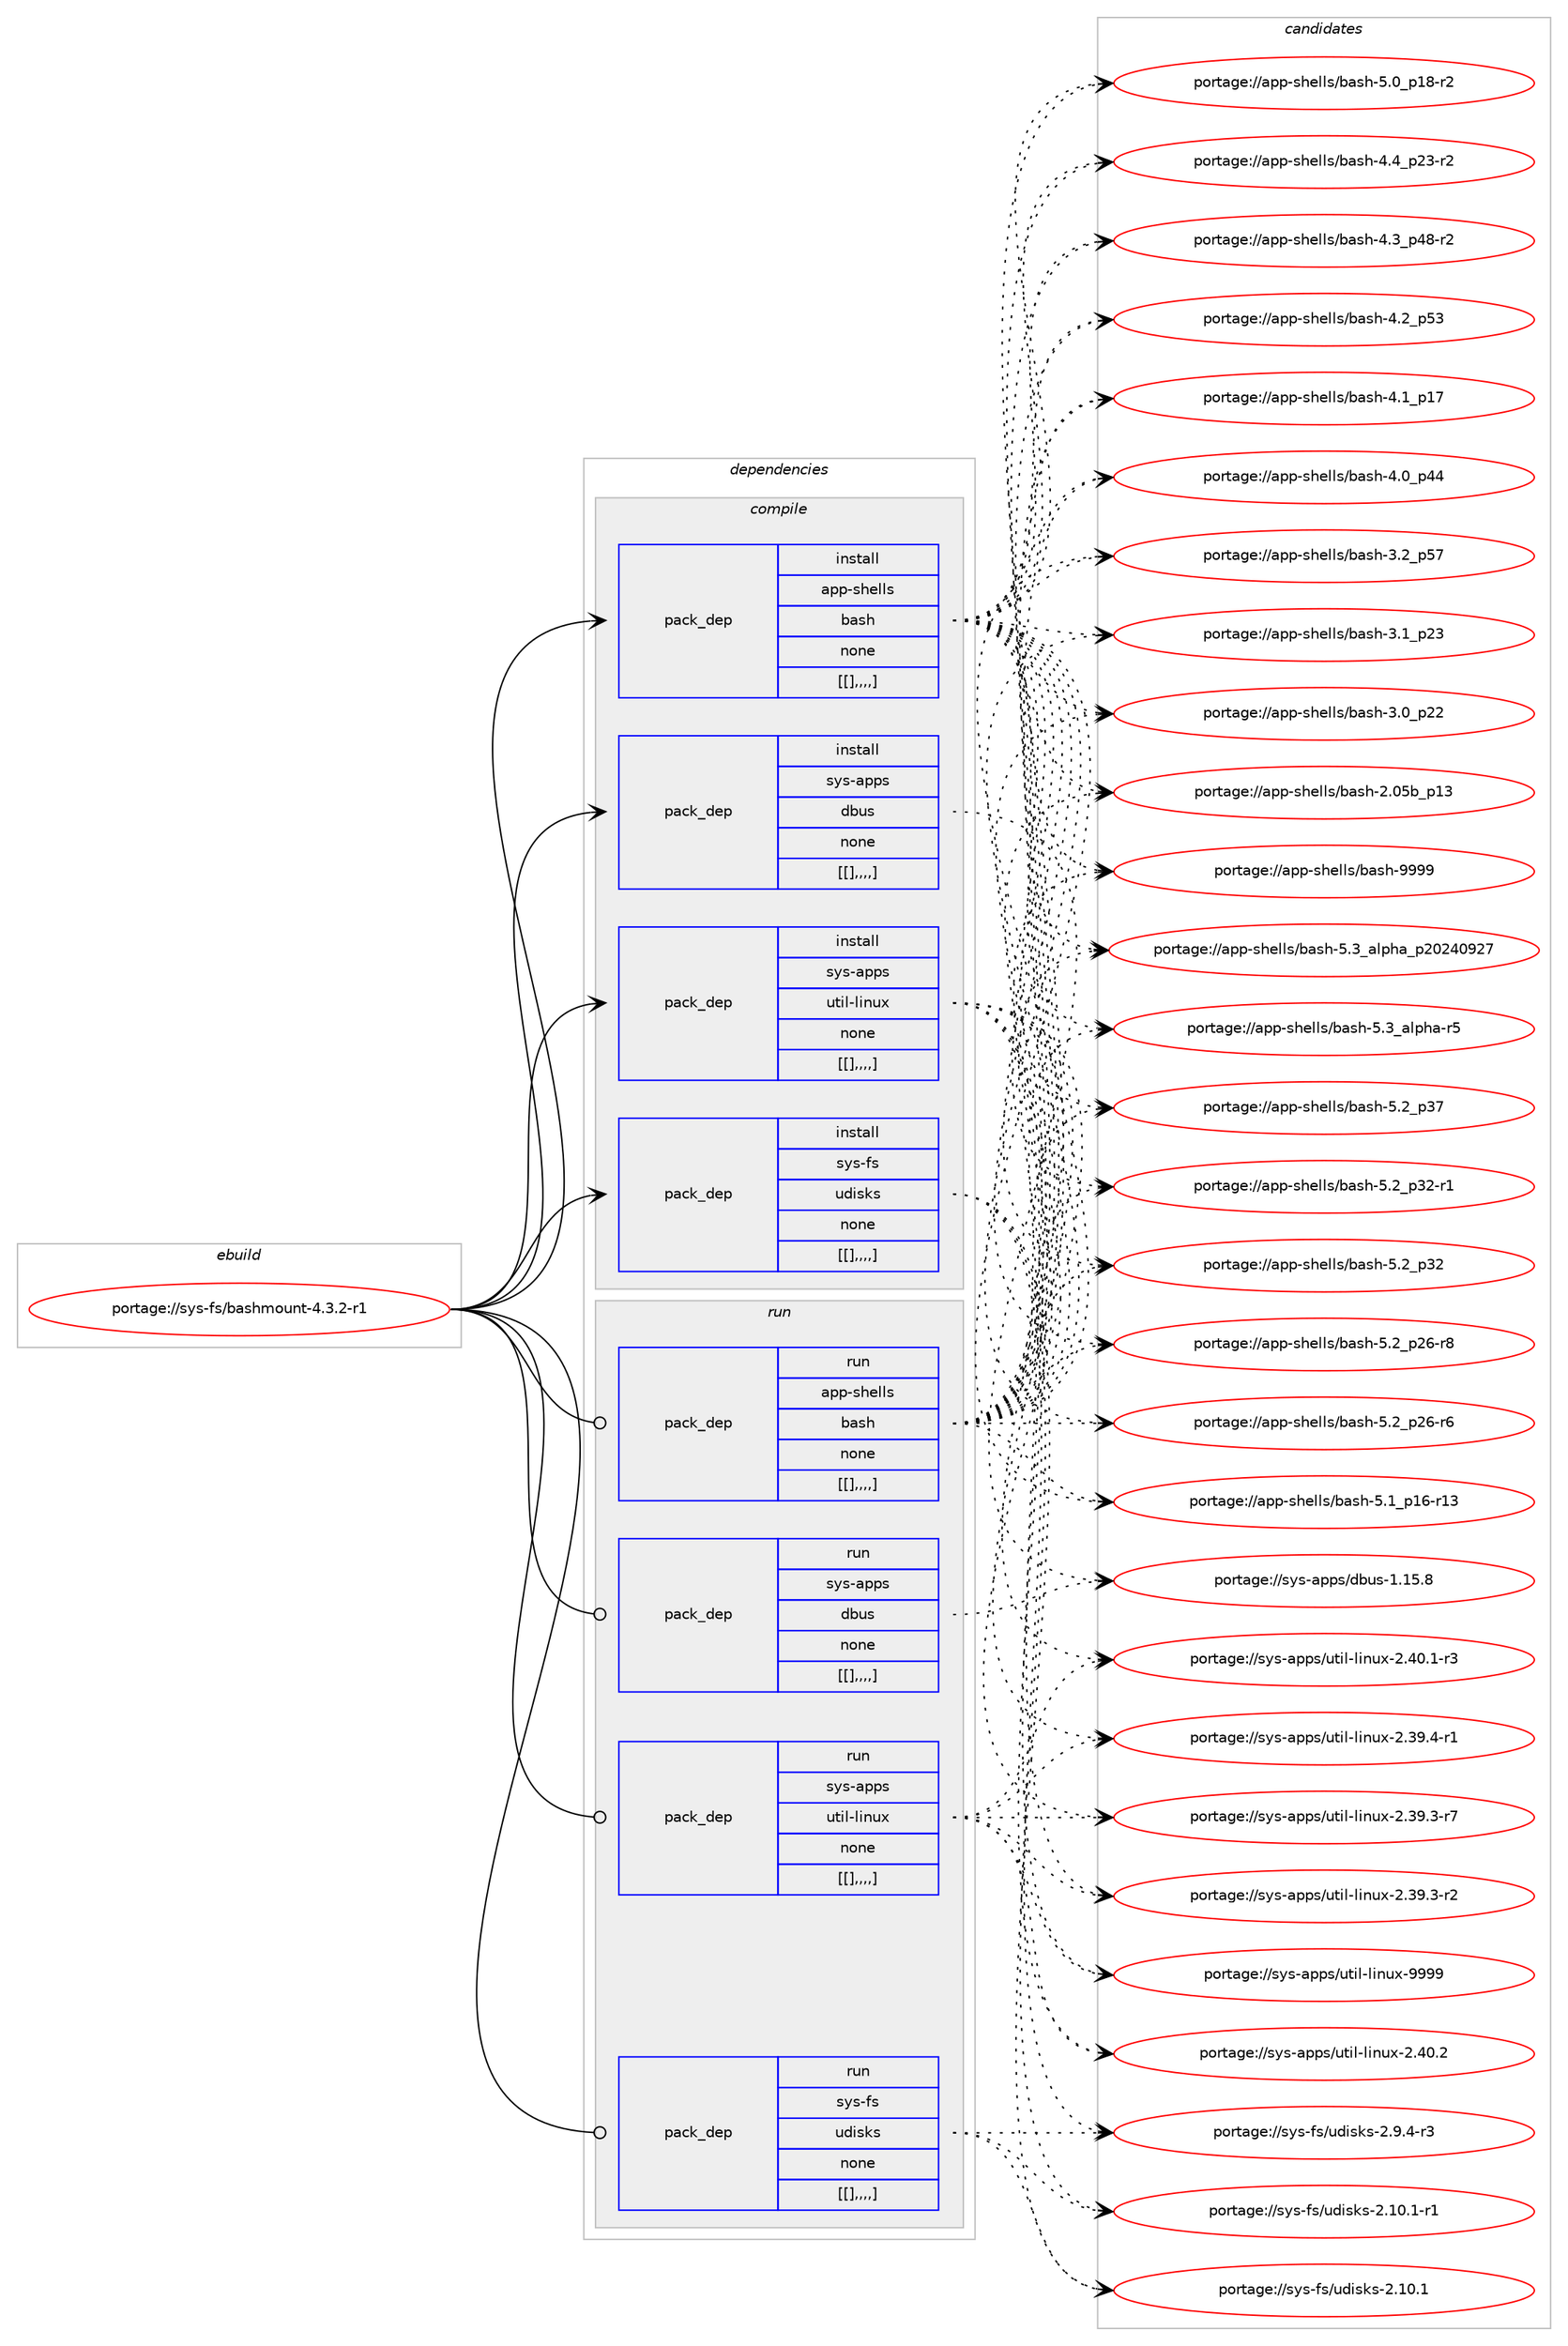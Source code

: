 digraph prolog {

# *************
# Graph options
# *************

newrank=true;
concentrate=true;
compound=true;
graph [rankdir=LR,fontname=Helvetica,fontsize=10,ranksep=1.5];#, ranksep=2.5, nodesep=0.2];
edge  [arrowhead=vee];
node  [fontname=Helvetica,fontsize=10];

# **********
# The ebuild
# **********

subgraph cluster_leftcol {
color=gray;
label=<<i>ebuild</i>>;
id [label="portage://sys-fs/bashmount-4.3.2-r1", color=red, width=4, href="../sys-fs/bashmount-4.3.2-r1.svg"];
}

# ****************
# The dependencies
# ****************

subgraph cluster_midcol {
color=gray;
label=<<i>dependencies</i>>;
subgraph cluster_compile {
fillcolor="#eeeeee";
style=filled;
label=<<i>compile</i>>;
subgraph pack6355 {
dependency9891 [label=<<TABLE BORDER="0" CELLBORDER="1" CELLSPACING="0" CELLPADDING="4" WIDTH="220"><TR><TD ROWSPAN="6" CELLPADDING="30">pack_dep</TD></TR><TR><TD WIDTH="110">install</TD></TR><TR><TD>app-shells</TD></TR><TR><TD>bash</TD></TR><TR><TD>none</TD></TR><TR><TD>[[],,,,]</TD></TR></TABLE>>, shape=none, color=blue];
}
id:e -> dependency9891:w [weight=20,style="solid",arrowhead="vee"];
subgraph pack6356 {
dependency9892 [label=<<TABLE BORDER="0" CELLBORDER="1" CELLSPACING="0" CELLPADDING="4" WIDTH="220"><TR><TD ROWSPAN="6" CELLPADDING="30">pack_dep</TD></TR><TR><TD WIDTH="110">install</TD></TR><TR><TD>sys-apps</TD></TR><TR><TD>dbus</TD></TR><TR><TD>none</TD></TR><TR><TD>[[],,,,]</TD></TR></TABLE>>, shape=none, color=blue];
}
id:e -> dependency9892:w [weight=20,style="solid",arrowhead="vee"];
subgraph pack6357 {
dependency9893 [label=<<TABLE BORDER="0" CELLBORDER="1" CELLSPACING="0" CELLPADDING="4" WIDTH="220"><TR><TD ROWSPAN="6" CELLPADDING="30">pack_dep</TD></TR><TR><TD WIDTH="110">install</TD></TR><TR><TD>sys-apps</TD></TR><TR><TD>util-linux</TD></TR><TR><TD>none</TD></TR><TR><TD>[[],,,,]</TD></TR></TABLE>>, shape=none, color=blue];
}
id:e -> dependency9893:w [weight=20,style="solid",arrowhead="vee"];
subgraph pack6358 {
dependency9894 [label=<<TABLE BORDER="0" CELLBORDER="1" CELLSPACING="0" CELLPADDING="4" WIDTH="220"><TR><TD ROWSPAN="6" CELLPADDING="30">pack_dep</TD></TR><TR><TD WIDTH="110">install</TD></TR><TR><TD>sys-fs</TD></TR><TR><TD>udisks</TD></TR><TR><TD>none</TD></TR><TR><TD>[[],,,,]</TD></TR></TABLE>>, shape=none, color=blue];
}
id:e -> dependency9894:w [weight=20,style="solid",arrowhead="vee"];
}
subgraph cluster_compileandrun {
fillcolor="#eeeeee";
style=filled;
label=<<i>compile and run</i>>;
}
subgraph cluster_run {
fillcolor="#eeeeee";
style=filled;
label=<<i>run</i>>;
subgraph pack6359 {
dependency9895 [label=<<TABLE BORDER="0" CELLBORDER="1" CELLSPACING="0" CELLPADDING="4" WIDTH="220"><TR><TD ROWSPAN="6" CELLPADDING="30">pack_dep</TD></TR><TR><TD WIDTH="110">run</TD></TR><TR><TD>app-shells</TD></TR><TR><TD>bash</TD></TR><TR><TD>none</TD></TR><TR><TD>[[],,,,]</TD></TR></TABLE>>, shape=none, color=blue];
}
id:e -> dependency9895:w [weight=20,style="solid",arrowhead="odot"];
subgraph pack6360 {
dependency9896 [label=<<TABLE BORDER="0" CELLBORDER="1" CELLSPACING="0" CELLPADDING="4" WIDTH="220"><TR><TD ROWSPAN="6" CELLPADDING="30">pack_dep</TD></TR><TR><TD WIDTH="110">run</TD></TR><TR><TD>sys-apps</TD></TR><TR><TD>dbus</TD></TR><TR><TD>none</TD></TR><TR><TD>[[],,,,]</TD></TR></TABLE>>, shape=none, color=blue];
}
id:e -> dependency9896:w [weight=20,style="solid",arrowhead="odot"];
subgraph pack6361 {
dependency9897 [label=<<TABLE BORDER="0" CELLBORDER="1" CELLSPACING="0" CELLPADDING="4" WIDTH="220"><TR><TD ROWSPAN="6" CELLPADDING="30">pack_dep</TD></TR><TR><TD WIDTH="110">run</TD></TR><TR><TD>sys-apps</TD></TR><TR><TD>util-linux</TD></TR><TR><TD>none</TD></TR><TR><TD>[[],,,,]</TD></TR></TABLE>>, shape=none, color=blue];
}
id:e -> dependency9897:w [weight=20,style="solid",arrowhead="odot"];
subgraph pack6362 {
dependency9898 [label=<<TABLE BORDER="0" CELLBORDER="1" CELLSPACING="0" CELLPADDING="4" WIDTH="220"><TR><TD ROWSPAN="6" CELLPADDING="30">pack_dep</TD></TR><TR><TD WIDTH="110">run</TD></TR><TR><TD>sys-fs</TD></TR><TR><TD>udisks</TD></TR><TR><TD>none</TD></TR><TR><TD>[[],,,,]</TD></TR></TABLE>>, shape=none, color=blue];
}
id:e -> dependency9898:w [weight=20,style="solid",arrowhead="odot"];
}
}

# **************
# The candidates
# **************

subgraph cluster_choices {
rank=same;
color=gray;
label=<<i>candidates</i>>;

subgraph choice6355 {
color=black;
nodesep=1;
choice97112112451151041011081081154798971151044557575757 [label="portage://app-shells/bash-9999", color=red, width=4,href="../app-shells/bash-9999.svg"];
choice971121124511510410110810811547989711510445534651959710811210497951125048505248575055 [label="portage://app-shells/bash-5.3_alpha_p20240927", color=red, width=4,href="../app-shells/bash-5.3_alpha_p20240927.svg"];
choice9711211245115104101108108115479897115104455346519597108112104974511453 [label="portage://app-shells/bash-5.3_alpha-r5", color=red, width=4,href="../app-shells/bash-5.3_alpha-r5.svg"];
choice971121124511510410110810811547989711510445534650951125155 [label="portage://app-shells/bash-5.2_p37", color=red, width=4,href="../app-shells/bash-5.2_p37.svg"];
choice9711211245115104101108108115479897115104455346509511251504511449 [label="portage://app-shells/bash-5.2_p32-r1", color=red, width=4,href="../app-shells/bash-5.2_p32-r1.svg"];
choice971121124511510410110810811547989711510445534650951125150 [label="portage://app-shells/bash-5.2_p32", color=red, width=4,href="../app-shells/bash-5.2_p32.svg"];
choice9711211245115104101108108115479897115104455346509511250544511456 [label="portage://app-shells/bash-5.2_p26-r8", color=red, width=4,href="../app-shells/bash-5.2_p26-r8.svg"];
choice9711211245115104101108108115479897115104455346509511250544511454 [label="portage://app-shells/bash-5.2_p26-r6", color=red, width=4,href="../app-shells/bash-5.2_p26-r6.svg"];
choice971121124511510410110810811547989711510445534649951124954451144951 [label="portage://app-shells/bash-5.1_p16-r13", color=red, width=4,href="../app-shells/bash-5.1_p16-r13.svg"];
choice9711211245115104101108108115479897115104455346489511249564511450 [label="portage://app-shells/bash-5.0_p18-r2", color=red, width=4,href="../app-shells/bash-5.0_p18-r2.svg"];
choice9711211245115104101108108115479897115104455246529511250514511450 [label="portage://app-shells/bash-4.4_p23-r2", color=red, width=4,href="../app-shells/bash-4.4_p23-r2.svg"];
choice9711211245115104101108108115479897115104455246519511252564511450 [label="portage://app-shells/bash-4.3_p48-r2", color=red, width=4,href="../app-shells/bash-4.3_p48-r2.svg"];
choice971121124511510410110810811547989711510445524650951125351 [label="portage://app-shells/bash-4.2_p53", color=red, width=4,href="../app-shells/bash-4.2_p53.svg"];
choice971121124511510410110810811547989711510445524649951124955 [label="portage://app-shells/bash-4.1_p17", color=red, width=4,href="../app-shells/bash-4.1_p17.svg"];
choice971121124511510410110810811547989711510445524648951125252 [label="portage://app-shells/bash-4.0_p44", color=red, width=4,href="../app-shells/bash-4.0_p44.svg"];
choice971121124511510410110810811547989711510445514650951125355 [label="portage://app-shells/bash-3.2_p57", color=red, width=4,href="../app-shells/bash-3.2_p57.svg"];
choice971121124511510410110810811547989711510445514649951125051 [label="portage://app-shells/bash-3.1_p23", color=red, width=4,href="../app-shells/bash-3.1_p23.svg"];
choice971121124511510410110810811547989711510445514648951125050 [label="portage://app-shells/bash-3.0_p22", color=red, width=4,href="../app-shells/bash-3.0_p22.svg"];
choice9711211245115104101108108115479897115104455046485398951124951 [label="portage://app-shells/bash-2.05b_p13", color=red, width=4,href="../app-shells/bash-2.05b_p13.svg"];
dependency9891:e -> choice97112112451151041011081081154798971151044557575757:w [style=dotted,weight="100"];
dependency9891:e -> choice971121124511510410110810811547989711510445534651959710811210497951125048505248575055:w [style=dotted,weight="100"];
dependency9891:e -> choice9711211245115104101108108115479897115104455346519597108112104974511453:w [style=dotted,weight="100"];
dependency9891:e -> choice971121124511510410110810811547989711510445534650951125155:w [style=dotted,weight="100"];
dependency9891:e -> choice9711211245115104101108108115479897115104455346509511251504511449:w [style=dotted,weight="100"];
dependency9891:e -> choice971121124511510410110810811547989711510445534650951125150:w [style=dotted,weight="100"];
dependency9891:e -> choice9711211245115104101108108115479897115104455346509511250544511456:w [style=dotted,weight="100"];
dependency9891:e -> choice9711211245115104101108108115479897115104455346509511250544511454:w [style=dotted,weight="100"];
dependency9891:e -> choice971121124511510410110810811547989711510445534649951124954451144951:w [style=dotted,weight="100"];
dependency9891:e -> choice9711211245115104101108108115479897115104455346489511249564511450:w [style=dotted,weight="100"];
dependency9891:e -> choice9711211245115104101108108115479897115104455246529511250514511450:w [style=dotted,weight="100"];
dependency9891:e -> choice9711211245115104101108108115479897115104455246519511252564511450:w [style=dotted,weight="100"];
dependency9891:e -> choice971121124511510410110810811547989711510445524650951125351:w [style=dotted,weight="100"];
dependency9891:e -> choice971121124511510410110810811547989711510445524649951124955:w [style=dotted,weight="100"];
dependency9891:e -> choice971121124511510410110810811547989711510445524648951125252:w [style=dotted,weight="100"];
dependency9891:e -> choice971121124511510410110810811547989711510445514650951125355:w [style=dotted,weight="100"];
dependency9891:e -> choice971121124511510410110810811547989711510445514649951125051:w [style=dotted,weight="100"];
dependency9891:e -> choice971121124511510410110810811547989711510445514648951125050:w [style=dotted,weight="100"];
dependency9891:e -> choice9711211245115104101108108115479897115104455046485398951124951:w [style=dotted,weight="100"];
}
subgraph choice6356 {
color=black;
nodesep=1;
choice1151211154597112112115471009811711545494649534656 [label="portage://sys-apps/dbus-1.15.8", color=red, width=4,href="../sys-apps/dbus-1.15.8.svg"];
dependency9892:e -> choice1151211154597112112115471009811711545494649534656:w [style=dotted,weight="100"];
}
subgraph choice6357 {
color=black;
nodesep=1;
choice115121115459711211211547117116105108451081051101171204557575757 [label="portage://sys-apps/util-linux-9999", color=red, width=4,href="../sys-apps/util-linux-9999.svg"];
choice1151211154597112112115471171161051084510810511011712045504652484650 [label="portage://sys-apps/util-linux-2.40.2", color=red, width=4,href="../sys-apps/util-linux-2.40.2.svg"];
choice11512111545971121121154711711610510845108105110117120455046524846494511451 [label="portage://sys-apps/util-linux-2.40.1-r3", color=red, width=4,href="../sys-apps/util-linux-2.40.1-r3.svg"];
choice11512111545971121121154711711610510845108105110117120455046515746524511449 [label="portage://sys-apps/util-linux-2.39.4-r1", color=red, width=4,href="../sys-apps/util-linux-2.39.4-r1.svg"];
choice11512111545971121121154711711610510845108105110117120455046515746514511455 [label="portage://sys-apps/util-linux-2.39.3-r7", color=red, width=4,href="../sys-apps/util-linux-2.39.3-r7.svg"];
choice11512111545971121121154711711610510845108105110117120455046515746514511450 [label="portage://sys-apps/util-linux-2.39.3-r2", color=red, width=4,href="../sys-apps/util-linux-2.39.3-r2.svg"];
dependency9893:e -> choice115121115459711211211547117116105108451081051101171204557575757:w [style=dotted,weight="100"];
dependency9893:e -> choice1151211154597112112115471171161051084510810511011712045504652484650:w [style=dotted,weight="100"];
dependency9893:e -> choice11512111545971121121154711711610510845108105110117120455046524846494511451:w [style=dotted,weight="100"];
dependency9893:e -> choice11512111545971121121154711711610510845108105110117120455046515746524511449:w [style=dotted,weight="100"];
dependency9893:e -> choice11512111545971121121154711711610510845108105110117120455046515746514511455:w [style=dotted,weight="100"];
dependency9893:e -> choice11512111545971121121154711711610510845108105110117120455046515746514511450:w [style=dotted,weight="100"];
}
subgraph choice6358 {
color=black;
nodesep=1;
choice1151211154510211547117100105115107115455046494846494511449 [label="portage://sys-fs/udisks-2.10.1-r1", color=red, width=4,href="../sys-fs/udisks-2.10.1-r1.svg"];
choice115121115451021154711710010511510711545504649484649 [label="portage://sys-fs/udisks-2.10.1", color=red, width=4,href="../sys-fs/udisks-2.10.1.svg"];
choice11512111545102115471171001051151071154550465746524511451 [label="portage://sys-fs/udisks-2.9.4-r3", color=red, width=4,href="../sys-fs/udisks-2.9.4-r3.svg"];
dependency9894:e -> choice1151211154510211547117100105115107115455046494846494511449:w [style=dotted,weight="100"];
dependency9894:e -> choice115121115451021154711710010511510711545504649484649:w [style=dotted,weight="100"];
dependency9894:e -> choice11512111545102115471171001051151071154550465746524511451:w [style=dotted,weight="100"];
}
subgraph choice6359 {
color=black;
nodesep=1;
choice97112112451151041011081081154798971151044557575757 [label="portage://app-shells/bash-9999", color=red, width=4,href="../app-shells/bash-9999.svg"];
choice971121124511510410110810811547989711510445534651959710811210497951125048505248575055 [label="portage://app-shells/bash-5.3_alpha_p20240927", color=red, width=4,href="../app-shells/bash-5.3_alpha_p20240927.svg"];
choice9711211245115104101108108115479897115104455346519597108112104974511453 [label="portage://app-shells/bash-5.3_alpha-r5", color=red, width=4,href="../app-shells/bash-5.3_alpha-r5.svg"];
choice971121124511510410110810811547989711510445534650951125155 [label="portage://app-shells/bash-5.2_p37", color=red, width=4,href="../app-shells/bash-5.2_p37.svg"];
choice9711211245115104101108108115479897115104455346509511251504511449 [label="portage://app-shells/bash-5.2_p32-r1", color=red, width=4,href="../app-shells/bash-5.2_p32-r1.svg"];
choice971121124511510410110810811547989711510445534650951125150 [label="portage://app-shells/bash-5.2_p32", color=red, width=4,href="../app-shells/bash-5.2_p32.svg"];
choice9711211245115104101108108115479897115104455346509511250544511456 [label="portage://app-shells/bash-5.2_p26-r8", color=red, width=4,href="../app-shells/bash-5.2_p26-r8.svg"];
choice9711211245115104101108108115479897115104455346509511250544511454 [label="portage://app-shells/bash-5.2_p26-r6", color=red, width=4,href="../app-shells/bash-5.2_p26-r6.svg"];
choice971121124511510410110810811547989711510445534649951124954451144951 [label="portage://app-shells/bash-5.1_p16-r13", color=red, width=4,href="../app-shells/bash-5.1_p16-r13.svg"];
choice9711211245115104101108108115479897115104455346489511249564511450 [label="portage://app-shells/bash-5.0_p18-r2", color=red, width=4,href="../app-shells/bash-5.0_p18-r2.svg"];
choice9711211245115104101108108115479897115104455246529511250514511450 [label="portage://app-shells/bash-4.4_p23-r2", color=red, width=4,href="../app-shells/bash-4.4_p23-r2.svg"];
choice9711211245115104101108108115479897115104455246519511252564511450 [label="portage://app-shells/bash-4.3_p48-r2", color=red, width=4,href="../app-shells/bash-4.3_p48-r2.svg"];
choice971121124511510410110810811547989711510445524650951125351 [label="portage://app-shells/bash-4.2_p53", color=red, width=4,href="../app-shells/bash-4.2_p53.svg"];
choice971121124511510410110810811547989711510445524649951124955 [label="portage://app-shells/bash-4.1_p17", color=red, width=4,href="../app-shells/bash-4.1_p17.svg"];
choice971121124511510410110810811547989711510445524648951125252 [label="portage://app-shells/bash-4.0_p44", color=red, width=4,href="../app-shells/bash-4.0_p44.svg"];
choice971121124511510410110810811547989711510445514650951125355 [label="portage://app-shells/bash-3.2_p57", color=red, width=4,href="../app-shells/bash-3.2_p57.svg"];
choice971121124511510410110810811547989711510445514649951125051 [label="portage://app-shells/bash-3.1_p23", color=red, width=4,href="../app-shells/bash-3.1_p23.svg"];
choice971121124511510410110810811547989711510445514648951125050 [label="portage://app-shells/bash-3.0_p22", color=red, width=4,href="../app-shells/bash-3.0_p22.svg"];
choice9711211245115104101108108115479897115104455046485398951124951 [label="portage://app-shells/bash-2.05b_p13", color=red, width=4,href="../app-shells/bash-2.05b_p13.svg"];
dependency9895:e -> choice97112112451151041011081081154798971151044557575757:w [style=dotted,weight="100"];
dependency9895:e -> choice971121124511510410110810811547989711510445534651959710811210497951125048505248575055:w [style=dotted,weight="100"];
dependency9895:e -> choice9711211245115104101108108115479897115104455346519597108112104974511453:w [style=dotted,weight="100"];
dependency9895:e -> choice971121124511510410110810811547989711510445534650951125155:w [style=dotted,weight="100"];
dependency9895:e -> choice9711211245115104101108108115479897115104455346509511251504511449:w [style=dotted,weight="100"];
dependency9895:e -> choice971121124511510410110810811547989711510445534650951125150:w [style=dotted,weight="100"];
dependency9895:e -> choice9711211245115104101108108115479897115104455346509511250544511456:w [style=dotted,weight="100"];
dependency9895:e -> choice9711211245115104101108108115479897115104455346509511250544511454:w [style=dotted,weight="100"];
dependency9895:e -> choice971121124511510410110810811547989711510445534649951124954451144951:w [style=dotted,weight="100"];
dependency9895:e -> choice9711211245115104101108108115479897115104455346489511249564511450:w [style=dotted,weight="100"];
dependency9895:e -> choice9711211245115104101108108115479897115104455246529511250514511450:w [style=dotted,weight="100"];
dependency9895:e -> choice9711211245115104101108108115479897115104455246519511252564511450:w [style=dotted,weight="100"];
dependency9895:e -> choice971121124511510410110810811547989711510445524650951125351:w [style=dotted,weight="100"];
dependency9895:e -> choice971121124511510410110810811547989711510445524649951124955:w [style=dotted,weight="100"];
dependency9895:e -> choice971121124511510410110810811547989711510445524648951125252:w [style=dotted,weight="100"];
dependency9895:e -> choice971121124511510410110810811547989711510445514650951125355:w [style=dotted,weight="100"];
dependency9895:e -> choice971121124511510410110810811547989711510445514649951125051:w [style=dotted,weight="100"];
dependency9895:e -> choice971121124511510410110810811547989711510445514648951125050:w [style=dotted,weight="100"];
dependency9895:e -> choice9711211245115104101108108115479897115104455046485398951124951:w [style=dotted,weight="100"];
}
subgraph choice6360 {
color=black;
nodesep=1;
choice1151211154597112112115471009811711545494649534656 [label="portage://sys-apps/dbus-1.15.8", color=red, width=4,href="../sys-apps/dbus-1.15.8.svg"];
dependency9896:e -> choice1151211154597112112115471009811711545494649534656:w [style=dotted,weight="100"];
}
subgraph choice6361 {
color=black;
nodesep=1;
choice115121115459711211211547117116105108451081051101171204557575757 [label="portage://sys-apps/util-linux-9999", color=red, width=4,href="../sys-apps/util-linux-9999.svg"];
choice1151211154597112112115471171161051084510810511011712045504652484650 [label="portage://sys-apps/util-linux-2.40.2", color=red, width=4,href="../sys-apps/util-linux-2.40.2.svg"];
choice11512111545971121121154711711610510845108105110117120455046524846494511451 [label="portage://sys-apps/util-linux-2.40.1-r3", color=red, width=4,href="../sys-apps/util-linux-2.40.1-r3.svg"];
choice11512111545971121121154711711610510845108105110117120455046515746524511449 [label="portage://sys-apps/util-linux-2.39.4-r1", color=red, width=4,href="../sys-apps/util-linux-2.39.4-r1.svg"];
choice11512111545971121121154711711610510845108105110117120455046515746514511455 [label="portage://sys-apps/util-linux-2.39.3-r7", color=red, width=4,href="../sys-apps/util-linux-2.39.3-r7.svg"];
choice11512111545971121121154711711610510845108105110117120455046515746514511450 [label="portage://sys-apps/util-linux-2.39.3-r2", color=red, width=4,href="../sys-apps/util-linux-2.39.3-r2.svg"];
dependency9897:e -> choice115121115459711211211547117116105108451081051101171204557575757:w [style=dotted,weight="100"];
dependency9897:e -> choice1151211154597112112115471171161051084510810511011712045504652484650:w [style=dotted,weight="100"];
dependency9897:e -> choice11512111545971121121154711711610510845108105110117120455046524846494511451:w [style=dotted,weight="100"];
dependency9897:e -> choice11512111545971121121154711711610510845108105110117120455046515746524511449:w [style=dotted,weight="100"];
dependency9897:e -> choice11512111545971121121154711711610510845108105110117120455046515746514511455:w [style=dotted,weight="100"];
dependency9897:e -> choice11512111545971121121154711711610510845108105110117120455046515746514511450:w [style=dotted,weight="100"];
}
subgraph choice6362 {
color=black;
nodesep=1;
choice1151211154510211547117100105115107115455046494846494511449 [label="portage://sys-fs/udisks-2.10.1-r1", color=red, width=4,href="../sys-fs/udisks-2.10.1-r1.svg"];
choice115121115451021154711710010511510711545504649484649 [label="portage://sys-fs/udisks-2.10.1", color=red, width=4,href="../sys-fs/udisks-2.10.1.svg"];
choice11512111545102115471171001051151071154550465746524511451 [label="portage://sys-fs/udisks-2.9.4-r3", color=red, width=4,href="../sys-fs/udisks-2.9.4-r3.svg"];
dependency9898:e -> choice1151211154510211547117100105115107115455046494846494511449:w [style=dotted,weight="100"];
dependency9898:e -> choice115121115451021154711710010511510711545504649484649:w [style=dotted,weight="100"];
dependency9898:e -> choice11512111545102115471171001051151071154550465746524511451:w [style=dotted,weight="100"];
}
}

}
